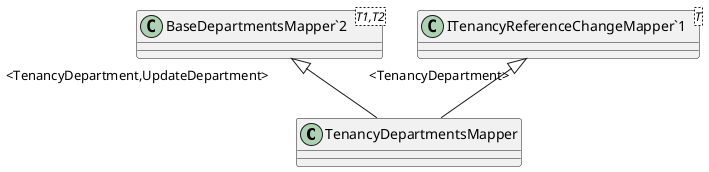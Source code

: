 @startuml
class TenancyDepartmentsMapper {
}
class "BaseDepartmentsMapper`2"<T1,T2> {
}
class "ITenancyReferenceChangeMapper`1"<T> {
}
"BaseDepartmentsMapper`2" "<TenancyDepartment,UpdateDepartment>" <|-- TenancyDepartmentsMapper
"ITenancyReferenceChangeMapper`1" "<TenancyDepartment>" <|-- TenancyDepartmentsMapper
@enduml
